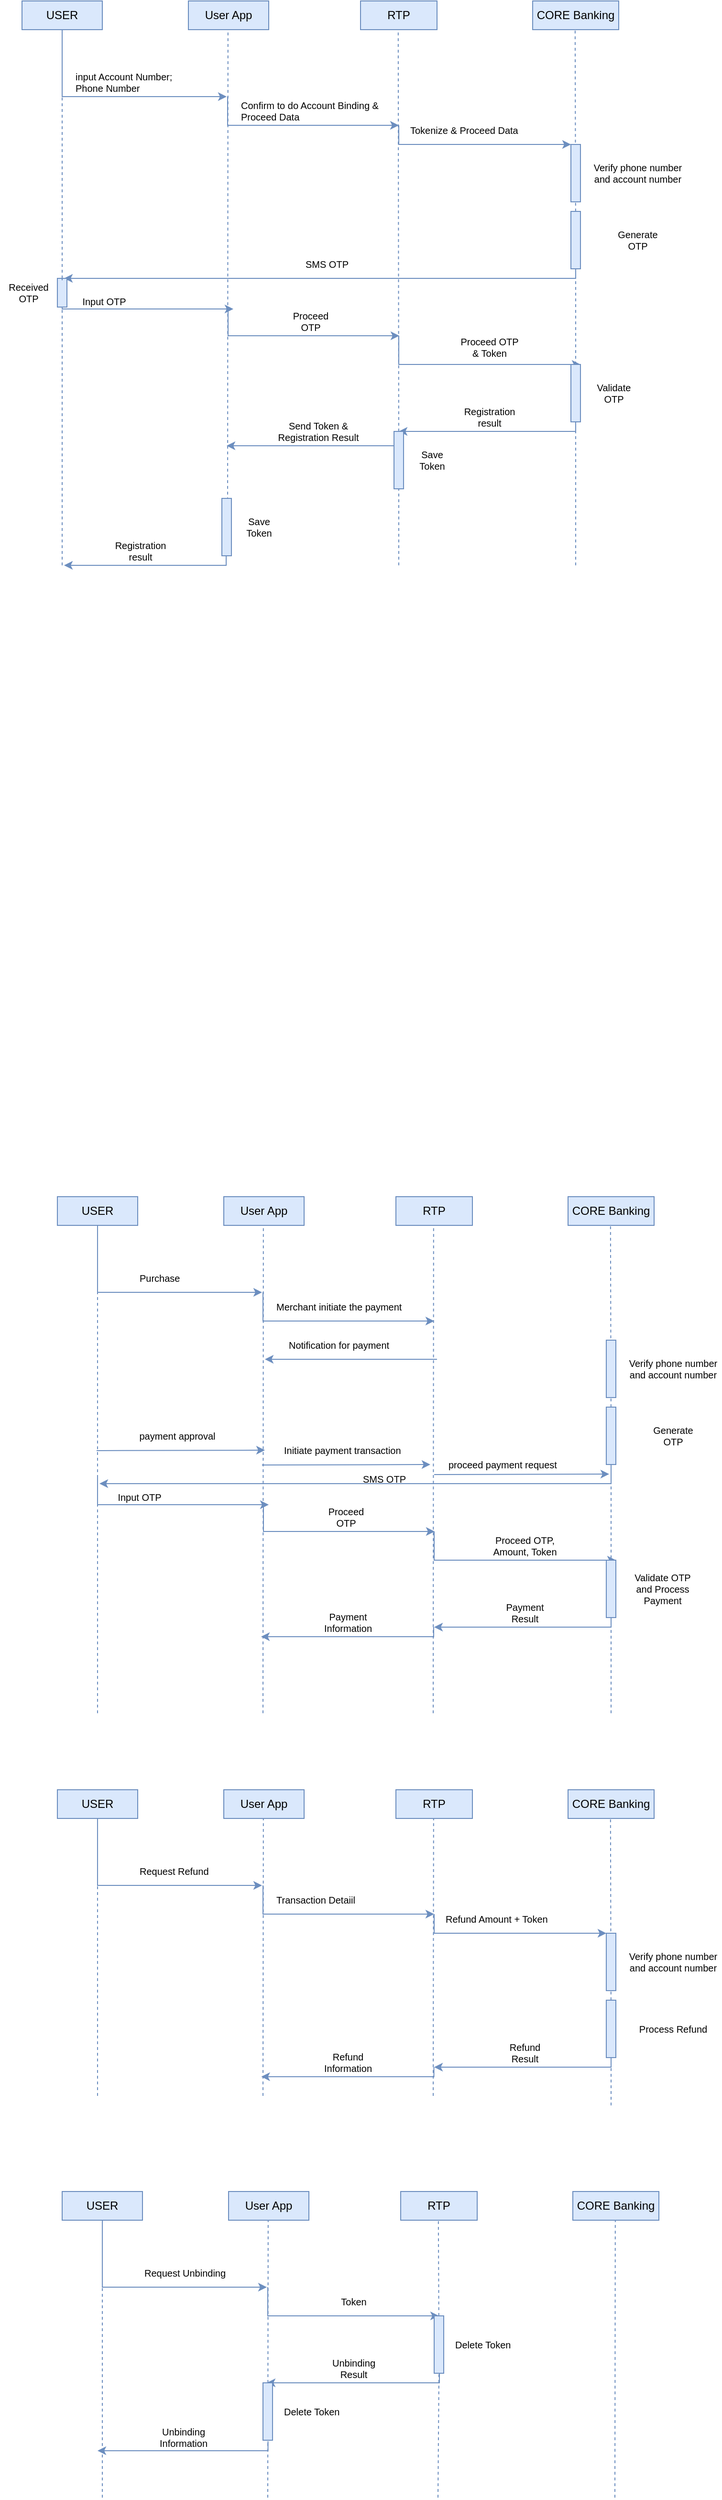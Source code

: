 <mxfile version="16.4.7" type="github">
  <diagram id="XkYiuZXgEPW-SBKgnunP" name="Page-1">
    <mxGraphModel dx="920" dy="541" grid="1" gridSize="10" guides="1" tooltips="1" connect="1" arrows="1" fold="1" page="1" pageScale="1" pageWidth="850" pageHeight="1100" math="0" shadow="0">
      <root>
        <mxCell id="0" />
        <mxCell id="1" parent="0" />
        <mxCell id="qWCOcMSdtdWqQn0RleB4-22" value="" style="endArrow=none;dashed=1;html=1;rounded=0;entryX=0.5;entryY=1;entryDx=0;entryDy=0;startArrow=none;fillColor=#dae8fc;strokeColor=#6c8ebf;" parent="1" source="qWCOcMSdtdWqQn0RleB4-27" edge="1">
          <mxGeometry width="50" height="50" relative="1" as="geometry">
            <mxPoint x="614.41" y="756" as="sourcePoint" />
            <mxPoint x="614.41" y="100" as="targetPoint" />
          </mxGeometry>
        </mxCell>
        <mxCell id="qWCOcMSdtdWqQn0RleB4-1" value="USER" style="rounded=0;whiteSpace=wrap;html=1;fillColor=#dae8fc;strokeColor=#6c8ebf;" parent="1" vertex="1">
          <mxGeometry x="36" y="70" width="84" height="30" as="geometry" />
        </mxCell>
        <mxCell id="qWCOcMSdtdWqQn0RleB4-2" value="User App" style="rounded=0;whiteSpace=wrap;html=1;fillColor=#dae8fc;strokeColor=#6c8ebf;" parent="1" vertex="1">
          <mxGeometry x="210" y="70" width="84" height="30" as="geometry" />
        </mxCell>
        <mxCell id="qWCOcMSdtdWqQn0RleB4-3" value="RTP" style="rounded=0;whiteSpace=wrap;html=1;fillColor=#dae8fc;strokeColor=#6c8ebf;" parent="1" vertex="1">
          <mxGeometry x="390" y="70" width="80" height="30" as="geometry" />
        </mxCell>
        <mxCell id="qWCOcMSdtdWqQn0RleB4-4" value="" style="endArrow=none;dashed=1;html=1;rounded=0;entryX=0.5;entryY=1;entryDx=0;entryDy=0;fillColor=#dae8fc;strokeColor=#6c8ebf;" parent="1" target="qWCOcMSdtdWqQn0RleB4-1" edge="1">
          <mxGeometry width="50" height="50" relative="1" as="geometry">
            <mxPoint x="78" y="660" as="sourcePoint" />
            <mxPoint x="390" y="190" as="targetPoint" />
          </mxGeometry>
        </mxCell>
        <mxCell id="qWCOcMSdtdWqQn0RleB4-5" value="" style="endArrow=none;dashed=1;html=1;rounded=0;entryX=0.5;entryY=1;entryDx=0;entryDy=0;fillColor=#dae8fc;strokeColor=#6c8ebf;" parent="1" edge="1">
          <mxGeometry width="50" height="50" relative="1" as="geometry">
            <mxPoint x="251" y="610" as="sourcePoint" />
            <mxPoint x="251.41" y="100" as="targetPoint" />
          </mxGeometry>
        </mxCell>
        <mxCell id="qWCOcMSdtdWqQn0RleB4-6" value="" style="endArrow=none;dashed=1;html=1;rounded=0;entryX=0.5;entryY=1;entryDx=0;entryDy=0;startArrow=none;fillColor=#dae8fc;strokeColor=#6c8ebf;" parent="1" source="qWCOcMSdtdWqQn0RleB4-48" edge="1">
          <mxGeometry width="50" height="50" relative="1" as="geometry">
            <mxPoint x="429.41" y="756" as="sourcePoint" />
            <mxPoint x="429.41" y="100" as="targetPoint" />
          </mxGeometry>
        </mxCell>
        <mxCell id="qWCOcMSdtdWqQn0RleB4-8" value="" style="endArrow=classic;html=1;rounded=0;exitX=0.5;exitY=1;exitDx=0;exitDy=0;fillColor=#dae8fc;strokeColor=#6c8ebf;" parent="1" source="qWCOcMSdtdWqQn0RleB4-1" edge="1">
          <mxGeometry width="50" height="50" relative="1" as="geometry">
            <mxPoint x="350" y="170" as="sourcePoint" />
            <mxPoint x="250" y="170" as="targetPoint" />
            <Array as="points">
              <mxPoint x="78" y="170" />
            </Array>
          </mxGeometry>
        </mxCell>
        <mxCell id="qWCOcMSdtdWqQn0RleB4-9" value="&lt;font style=&quot;font-size: 10px;&quot;&gt;input Account Number;&lt;br style=&quot;font-size: 10px;&quot;&gt;Phone Number&lt;/font&gt;" style="text;html=1;fillColor=none;align=left;verticalAlign=middle;whiteSpace=wrap;rounded=0;fontSize=10;" parent="1" vertex="1">
          <mxGeometry x="90" y="140" width="130" height="30" as="geometry" />
        </mxCell>
        <mxCell id="qWCOcMSdtdWqQn0RleB4-10" value="" style="endArrow=classic;html=1;rounded=0;exitX=0.5;exitY=1;exitDx=0;exitDy=0;fillColor=#dae8fc;strokeColor=#6c8ebf;" parent="1" edge="1">
          <mxGeometry width="50" height="50" relative="1" as="geometry">
            <mxPoint x="251" y="170" as="sourcePoint" />
            <mxPoint x="430" y="200" as="targetPoint" />
            <Array as="points">
              <mxPoint x="251" y="200" />
            </Array>
          </mxGeometry>
        </mxCell>
        <mxCell id="qWCOcMSdtdWqQn0RleB4-11" value="CORE Banking" style="rounded=0;whiteSpace=wrap;html=1;fillColor=#dae8fc;strokeColor=#6c8ebf;" parent="1" vertex="1">
          <mxGeometry x="570" y="70" width="90" height="30" as="geometry" />
        </mxCell>
        <mxCell id="qWCOcMSdtdWqQn0RleB4-13" value="Confirm to do Account Binding &amp;amp; Proceed Data" style="text;html=1;fillColor=none;align=left;verticalAlign=middle;whiteSpace=wrap;rounded=0;fontSize=10;" parent="1" vertex="1">
          <mxGeometry x="263" y="170" width="150" height="30" as="geometry" />
        </mxCell>
        <mxCell id="qWCOcMSdtdWqQn0RleB4-14" value="" style="endArrow=classic;html=1;rounded=0;exitX=0.5;exitY=1;exitDx=0;exitDy=0;fillColor=#dae8fc;strokeColor=#6c8ebf;" parent="1" edge="1">
          <mxGeometry width="50" height="50" relative="1" as="geometry">
            <mxPoint x="430" y="200" as="sourcePoint" />
            <mxPoint x="610" y="220" as="targetPoint" />
            <Array as="points">
              <mxPoint x="430" y="220" />
            </Array>
          </mxGeometry>
        </mxCell>
        <mxCell id="qWCOcMSdtdWqQn0RleB4-15" value="Tokenize &amp;amp; Proceed Data" style="text;html=1;fillColor=none;align=left;verticalAlign=middle;whiteSpace=wrap;rounded=0;fontSize=10;" parent="1" vertex="1">
          <mxGeometry x="440" y="190" width="150" height="30" as="geometry" />
        </mxCell>
        <mxCell id="qWCOcMSdtdWqQn0RleB4-24" value="" style="rounded=0;whiteSpace=wrap;html=1;fontSize=8;fillColor=#dae8fc;strokeColor=#6c8ebf;" parent="1" vertex="1">
          <mxGeometry x="610" y="220" width="10" height="60" as="geometry" />
        </mxCell>
        <mxCell id="qWCOcMSdtdWqQn0RleB4-25" value="Verify phone number and account number" style="text;html=1;fillColor=none;align=center;verticalAlign=middle;whiteSpace=wrap;rounded=0;fontSize=10;" parent="1" vertex="1">
          <mxGeometry x="630" y="227.5" width="100" height="45" as="geometry" />
        </mxCell>
        <mxCell id="qWCOcMSdtdWqQn0RleB4-27" value="" style="rounded=0;whiteSpace=wrap;html=1;fontSize=8;fillColor=#dae8fc;strokeColor=#6c8ebf;" parent="1" vertex="1">
          <mxGeometry x="610" y="290" width="10" height="60" as="geometry" />
        </mxCell>
        <mxCell id="qWCOcMSdtdWqQn0RleB4-29" value="" style="endArrow=none;dashed=1;html=1;rounded=0;entryX=0.5;entryY=1;entryDx=0;entryDy=0;fillColor=#dae8fc;strokeColor=#6c8ebf;" parent="1" target="qWCOcMSdtdWqQn0RleB4-27" edge="1">
          <mxGeometry width="50" height="50" relative="1" as="geometry">
            <mxPoint x="615" y="660" as="sourcePoint" />
            <mxPoint x="614.41" y="100" as="targetPoint" />
          </mxGeometry>
        </mxCell>
        <mxCell id="qWCOcMSdtdWqQn0RleB4-30" value="Generate&lt;br&gt;OTP" style="text;html=1;fillColor=none;align=center;verticalAlign=middle;whiteSpace=wrap;rounded=0;fontSize=10;" parent="1" vertex="1">
          <mxGeometry x="630" y="305" width="100" height="30" as="geometry" />
        </mxCell>
        <mxCell id="qWCOcMSdtdWqQn0RleB4-33" value="" style="endArrow=classic;html=1;rounded=0;exitX=0.5;exitY=1;exitDx=0;exitDy=0;fillColor=#dae8fc;strokeColor=#6c8ebf;" parent="1" source="qWCOcMSdtdWqQn0RleB4-27" edge="1">
          <mxGeometry width="50" height="50" relative="1" as="geometry">
            <mxPoint x="620" y="350" as="sourcePoint" />
            <mxPoint x="80" y="360" as="targetPoint" />
            <Array as="points">
              <mxPoint x="615" y="360" />
            </Array>
          </mxGeometry>
        </mxCell>
        <mxCell id="qWCOcMSdtdWqQn0RleB4-34" value="SMS OTP" style="text;html=1;fillColor=none;align=center;verticalAlign=middle;whiteSpace=wrap;rounded=0;fontSize=10;" parent="1" vertex="1">
          <mxGeometry x="330" y="330" width="50" height="30" as="geometry" />
        </mxCell>
        <mxCell id="qWCOcMSdtdWqQn0RleB4-35" value="Input OTP" style="text;html=1;fillColor=none;align=center;verticalAlign=middle;whiteSpace=wrap;rounded=0;fontSize=10;" parent="1" vertex="1">
          <mxGeometry x="97" y="369" width="50" height="30" as="geometry" />
        </mxCell>
        <mxCell id="qWCOcMSdtdWqQn0RleB4-37" value="" style="endArrow=classic;html=1;rounded=0;exitX=0.5;exitY=1;exitDx=0;exitDy=0;fillColor=#dae8fc;strokeColor=#6c8ebf;startArrow=none;" parent="1" edge="1" source="wks798ta-KV8tXipqZFu-1">
          <mxGeometry width="50" height="50" relative="1" as="geometry">
            <mxPoint x="78" y="362" as="sourcePoint" />
            <mxPoint x="257" y="392" as="targetPoint" />
            <Array as="points">
              <mxPoint x="78" y="392" />
            </Array>
          </mxGeometry>
        </mxCell>
        <mxCell id="qWCOcMSdtdWqQn0RleB4-39" value="" style="endArrow=classic;html=1;rounded=0;exitX=0.5;exitY=1;exitDx=0;exitDy=0;fillColor=#dae8fc;strokeColor=#6c8ebf;" parent="1" edge="1">
          <mxGeometry width="50" height="50" relative="1" as="geometry">
            <mxPoint x="251.5" y="390" as="sourcePoint" />
            <mxPoint x="430.5" y="420" as="targetPoint" />
            <Array as="points">
              <mxPoint x="251.5" y="420" />
            </Array>
          </mxGeometry>
        </mxCell>
        <mxCell id="qWCOcMSdtdWqQn0RleB4-40" value="Proceed OTP" style="text;html=1;fillColor=none;align=center;verticalAlign=middle;whiteSpace=wrap;rounded=0;fontSize=10;" parent="1" vertex="1">
          <mxGeometry x="313" y="390" width="50" height="30" as="geometry" />
        </mxCell>
        <mxCell id="qWCOcMSdtdWqQn0RleB4-41" value="" style="endArrow=classic;html=1;rounded=0;exitX=0.5;exitY=1;exitDx=0;exitDy=0;fillColor=#dae8fc;strokeColor=#6c8ebf;" parent="1" edge="1">
          <mxGeometry width="50" height="50" relative="1" as="geometry">
            <mxPoint x="430" y="420" as="sourcePoint" />
            <mxPoint x="620" y="450" as="targetPoint" />
            <Array as="points">
              <mxPoint x="430" y="450" />
            </Array>
          </mxGeometry>
        </mxCell>
        <mxCell id="qWCOcMSdtdWqQn0RleB4-42" value="Proceed OTP &amp;amp; Token" style="text;html=1;fillColor=none;align=center;verticalAlign=middle;whiteSpace=wrap;rounded=0;fontSize=10;" parent="1" vertex="1">
          <mxGeometry x="490" y="417" width="70" height="30" as="geometry" />
        </mxCell>
        <mxCell id="qWCOcMSdtdWqQn0RleB4-44" value="" style="rounded=0;whiteSpace=wrap;html=1;fontSize=8;fillColor=#dae8fc;strokeColor=#6c8ebf;" parent="1" vertex="1">
          <mxGeometry x="610" y="450" width="10" height="60" as="geometry" />
        </mxCell>
        <mxCell id="qWCOcMSdtdWqQn0RleB4-45" value="Validate OTP" style="text;html=1;fillColor=none;align=center;verticalAlign=middle;whiteSpace=wrap;rounded=0;fontSize=10;" parent="1" vertex="1">
          <mxGeometry x="630" y="465" width="50" height="30" as="geometry" />
        </mxCell>
        <mxCell id="qWCOcMSdtdWqQn0RleB4-46" value="" style="endArrow=classic;html=1;rounded=0;exitX=0.5;exitY=1;exitDx=0;exitDy=0;fillColor=#dae8fc;strokeColor=#6c8ebf;" parent="1" edge="1">
          <mxGeometry width="50" height="50" relative="1" as="geometry">
            <mxPoint x="615" y="510" as="sourcePoint" />
            <mxPoint x="430" y="520" as="targetPoint" />
            <Array as="points">
              <mxPoint x="615" y="520" />
            </Array>
          </mxGeometry>
        </mxCell>
        <mxCell id="qWCOcMSdtdWqQn0RleB4-47" value="Registration result" style="text;html=1;fillColor=none;align=center;verticalAlign=middle;whiteSpace=wrap;rounded=0;fontSize=10;" parent="1" vertex="1">
          <mxGeometry x="500" y="490" width="50" height="30" as="geometry" />
        </mxCell>
        <mxCell id="qWCOcMSdtdWqQn0RleB4-48" value="" style="rounded=0;whiteSpace=wrap;html=1;fontSize=8;fillColor=#dae8fc;strokeColor=#6c8ebf;" parent="1" vertex="1">
          <mxGeometry x="425" y="520" width="10" height="60" as="geometry" />
        </mxCell>
        <mxCell id="qWCOcMSdtdWqQn0RleB4-49" value="" style="endArrow=none;dashed=1;html=1;rounded=0;entryX=0.5;entryY=1;entryDx=0;entryDy=0;fillColor=#dae8fc;strokeColor=#6c8ebf;" parent="1" target="qWCOcMSdtdWqQn0RleB4-48" edge="1">
          <mxGeometry width="50" height="50" relative="1" as="geometry">
            <mxPoint x="430" y="660" as="sourcePoint" />
            <mxPoint x="429.41" y="100" as="targetPoint" />
          </mxGeometry>
        </mxCell>
        <mxCell id="qWCOcMSdtdWqQn0RleB4-50" value="Save Token" style="text;html=1;fillColor=none;align=center;verticalAlign=middle;whiteSpace=wrap;rounded=0;fontSize=10;" parent="1" vertex="1">
          <mxGeometry x="440" y="535" width="50" height="30" as="geometry" />
        </mxCell>
        <mxCell id="qWCOcMSdtdWqQn0RleB4-51" value="" style="endArrow=classic;html=1;rounded=0;exitX=0.5;exitY=1;exitDx=0;exitDy=0;fillColor=#dae8fc;strokeColor=#6c8ebf;" parent="1" edge="1">
          <mxGeometry width="50" height="50" relative="1" as="geometry">
            <mxPoint x="425.5" y="535" as="sourcePoint" />
            <mxPoint x="250" y="535" as="targetPoint" />
          </mxGeometry>
        </mxCell>
        <mxCell id="qWCOcMSdtdWqQn0RleB4-52" value="Send Token &amp;amp; Registration Result" style="text;html=1;fillColor=none;align=center;verticalAlign=middle;whiteSpace=wrap;rounded=0;fontSize=10;" parent="1" vertex="1">
          <mxGeometry x="298" y="505" width="95.5" height="30" as="geometry" />
        </mxCell>
        <mxCell id="qWCOcMSdtdWqQn0RleB4-53" value="" style="endArrow=none;dashed=1;html=1;rounded=0;entryX=0.5;entryY=1;entryDx=0;entryDy=0;startArrow=none;fillColor=#dae8fc;strokeColor=#6c8ebf;" parent="1" source="qWCOcMSdtdWqQn0RleB4-69" edge="1">
          <mxGeometry width="50" height="50" relative="1" as="geometry">
            <mxPoint x="651.41" y="2006" as="sourcePoint" />
            <mxPoint x="651.41" y="1350" as="targetPoint" />
          </mxGeometry>
        </mxCell>
        <mxCell id="qWCOcMSdtdWqQn0RleB4-54" value="USER" style="rounded=0;whiteSpace=wrap;html=1;fillColor=#dae8fc;strokeColor=#6c8ebf;" parent="1" vertex="1">
          <mxGeometry x="73" y="1320" width="84" height="30" as="geometry" />
        </mxCell>
        <mxCell id="qWCOcMSdtdWqQn0RleB4-55" value="User App" style="rounded=0;whiteSpace=wrap;html=1;fillColor=#dae8fc;strokeColor=#6c8ebf;" parent="1" vertex="1">
          <mxGeometry x="247" y="1320" width="84" height="30" as="geometry" />
        </mxCell>
        <mxCell id="qWCOcMSdtdWqQn0RleB4-56" value="RTP" style="rounded=0;whiteSpace=wrap;html=1;fillColor=#dae8fc;strokeColor=#6c8ebf;" parent="1" vertex="1">
          <mxGeometry x="427" y="1320" width="80" height="30" as="geometry" />
        </mxCell>
        <mxCell id="qWCOcMSdtdWqQn0RleB4-57" value="" style="endArrow=none;dashed=1;html=1;rounded=0;entryX=0.5;entryY=1;entryDx=0;entryDy=0;fillColor=#dae8fc;strokeColor=#6c8ebf;" parent="1" target="qWCOcMSdtdWqQn0RleB4-54" edge="1">
          <mxGeometry width="50" height="50" relative="1" as="geometry">
            <mxPoint x="115" y="1860" as="sourcePoint" />
            <mxPoint x="427" y="1440" as="targetPoint" />
          </mxGeometry>
        </mxCell>
        <mxCell id="qWCOcMSdtdWqQn0RleB4-58" value="" style="endArrow=none;dashed=1;html=1;rounded=0;entryX=0.5;entryY=1;entryDx=0;entryDy=0;fillColor=#dae8fc;strokeColor=#6c8ebf;" parent="1" edge="1">
          <mxGeometry width="50" height="50" relative="1" as="geometry">
            <mxPoint x="288" y="1860" as="sourcePoint" />
            <mxPoint x="288.41" y="1350" as="targetPoint" />
          </mxGeometry>
        </mxCell>
        <mxCell id="qWCOcMSdtdWqQn0RleB4-59" value="" style="endArrow=none;dashed=1;html=1;rounded=0;entryX=0.5;entryY=1;entryDx=0;entryDy=0;startArrow=none;fillColor=#dae8fc;strokeColor=#6c8ebf;" parent="1" edge="1">
          <mxGeometry width="50" height="50" relative="1" as="geometry">
            <mxPoint x="466" y="1860" as="sourcePoint" />
            <mxPoint x="466.41" y="1350" as="targetPoint" />
          </mxGeometry>
        </mxCell>
        <mxCell id="qWCOcMSdtdWqQn0RleB4-60" value="" style="endArrow=classic;html=1;rounded=0;exitX=0.5;exitY=1;exitDx=0;exitDy=0;fillColor=#dae8fc;strokeColor=#6c8ebf;" parent="1" source="qWCOcMSdtdWqQn0RleB4-54" edge="1">
          <mxGeometry width="50" height="50" relative="1" as="geometry">
            <mxPoint x="387" y="1420" as="sourcePoint" />
            <mxPoint x="287" y="1420" as="targetPoint" />
            <Array as="points">
              <mxPoint x="115" y="1420" />
            </Array>
          </mxGeometry>
        </mxCell>
        <mxCell id="qWCOcMSdtdWqQn0RleB4-61" value="Purchase" style="text;html=1;fillColor=none;align=left;verticalAlign=middle;whiteSpace=wrap;rounded=0;fontSize=10;" parent="1" vertex="1">
          <mxGeometry x="157" y="1390" width="130" height="30" as="geometry" />
        </mxCell>
        <mxCell id="qWCOcMSdtdWqQn0RleB4-62" value="" style="endArrow=classic;html=1;rounded=0;exitX=0.5;exitY=1;exitDx=0;exitDy=0;fillColor=#dae8fc;strokeColor=#6c8ebf;" parent="1" edge="1">
          <mxGeometry width="50" height="50" relative="1" as="geometry">
            <mxPoint x="288" y="1420" as="sourcePoint" />
            <mxPoint x="467" y="1450" as="targetPoint" />
            <Array as="points">
              <mxPoint x="288" y="1450" />
            </Array>
          </mxGeometry>
        </mxCell>
        <mxCell id="qWCOcMSdtdWqQn0RleB4-63" value="CORE Banking" style="rounded=0;whiteSpace=wrap;html=1;fillColor=#dae8fc;strokeColor=#6c8ebf;" parent="1" vertex="1">
          <mxGeometry x="607" y="1320" width="90" height="30" as="geometry" />
        </mxCell>
        <mxCell id="qWCOcMSdtdWqQn0RleB4-64" value="Merchant initiate the payment" style="text;html=1;fillColor=none;align=left;verticalAlign=middle;whiteSpace=wrap;rounded=0;fontSize=10;" parent="1" vertex="1">
          <mxGeometry x="300" y="1420" width="150" height="30" as="geometry" />
        </mxCell>
        <mxCell id="qWCOcMSdtdWqQn0RleB4-67" value="" style="rounded=0;whiteSpace=wrap;html=1;fontSize=8;fillColor=#dae8fc;strokeColor=#6c8ebf;" parent="1" vertex="1">
          <mxGeometry x="647" y="1470" width="10" height="60" as="geometry" />
        </mxCell>
        <mxCell id="qWCOcMSdtdWqQn0RleB4-68" value="Verify phone number and account number" style="text;html=1;fillColor=none;align=center;verticalAlign=middle;whiteSpace=wrap;rounded=0;fontSize=10;" parent="1" vertex="1">
          <mxGeometry x="667" y="1477.5" width="100" height="45" as="geometry" />
        </mxCell>
        <mxCell id="qWCOcMSdtdWqQn0RleB4-69" value="" style="rounded=0;whiteSpace=wrap;html=1;fontSize=8;fillColor=#dae8fc;strokeColor=#6c8ebf;" parent="1" vertex="1">
          <mxGeometry x="647" y="1540" width="10" height="60" as="geometry" />
        </mxCell>
        <mxCell id="qWCOcMSdtdWqQn0RleB4-70" value="" style="endArrow=none;dashed=1;html=1;rounded=0;entryX=0.5;entryY=1;entryDx=0;entryDy=0;fillColor=#dae8fc;strokeColor=#6c8ebf;" parent="1" target="qWCOcMSdtdWqQn0RleB4-69" edge="1">
          <mxGeometry width="50" height="50" relative="1" as="geometry">
            <mxPoint x="652" y="1860" as="sourcePoint" />
            <mxPoint x="651.41" y="1350" as="targetPoint" />
          </mxGeometry>
        </mxCell>
        <mxCell id="qWCOcMSdtdWqQn0RleB4-71" value="Generate&lt;br&gt;OTP" style="text;html=1;fillColor=none;align=center;verticalAlign=middle;whiteSpace=wrap;rounded=0;fontSize=10;" parent="1" vertex="1">
          <mxGeometry x="678" y="1555" width="78" height="30" as="geometry" />
        </mxCell>
        <mxCell id="qWCOcMSdtdWqQn0RleB4-72" value="" style="endArrow=classic;html=1;rounded=0;exitX=0.5;exitY=1;exitDx=0;exitDy=0;fillColor=#dae8fc;strokeColor=#6c8ebf;" parent="1" source="qWCOcMSdtdWqQn0RleB4-69" edge="1">
          <mxGeometry width="50" height="50" relative="1" as="geometry">
            <mxPoint x="657" y="1600" as="sourcePoint" />
            <mxPoint x="117" y="1620" as="targetPoint" />
            <Array as="points">
              <mxPoint x="652" y="1620" />
            </Array>
          </mxGeometry>
        </mxCell>
        <mxCell id="qWCOcMSdtdWqQn0RleB4-73" value="SMS OTP" style="text;html=1;fillColor=none;align=center;verticalAlign=middle;whiteSpace=wrap;rounded=0;fontSize=10;" parent="1" vertex="1">
          <mxGeometry x="390" y="1600" width="50" height="30" as="geometry" />
        </mxCell>
        <mxCell id="qWCOcMSdtdWqQn0RleB4-74" value="Input OTP" style="text;html=1;fillColor=none;align=center;verticalAlign=middle;whiteSpace=wrap;rounded=0;fontSize=10;" parent="1" vertex="1">
          <mxGeometry x="134" y="1619" width="50" height="30" as="geometry" />
        </mxCell>
        <mxCell id="qWCOcMSdtdWqQn0RleB4-75" value="" style="endArrow=classic;html=1;rounded=0;exitX=0.5;exitY=1;exitDx=0;exitDy=0;fillColor=#dae8fc;strokeColor=#6c8ebf;" parent="1" edge="1">
          <mxGeometry width="50" height="50" relative="1" as="geometry">
            <mxPoint x="115" y="1612" as="sourcePoint" />
            <mxPoint x="294" y="1642" as="targetPoint" />
            <Array as="points">
              <mxPoint x="115" y="1642" />
            </Array>
          </mxGeometry>
        </mxCell>
        <mxCell id="qWCOcMSdtdWqQn0RleB4-76" value="" style="endArrow=classic;html=1;rounded=0;exitX=0.5;exitY=1;exitDx=0;exitDy=0;fillColor=#dae8fc;strokeColor=#6c8ebf;" parent="1" edge="1">
          <mxGeometry width="50" height="50" relative="1" as="geometry">
            <mxPoint x="288.5" y="1640" as="sourcePoint" />
            <mxPoint x="467.5" y="1670" as="targetPoint" />
            <Array as="points">
              <mxPoint x="288.5" y="1670" />
            </Array>
          </mxGeometry>
        </mxCell>
        <mxCell id="qWCOcMSdtdWqQn0RleB4-77" value="Proceed OTP" style="text;html=1;fillColor=none;align=center;verticalAlign=middle;whiteSpace=wrap;rounded=0;fontSize=10;" parent="1" vertex="1">
          <mxGeometry x="350" y="1640" width="50" height="30" as="geometry" />
        </mxCell>
        <mxCell id="qWCOcMSdtdWqQn0RleB4-78" value="" style="endArrow=classic;html=1;rounded=0;exitX=0.5;exitY=1;exitDx=0;exitDy=0;fillColor=#dae8fc;strokeColor=#6c8ebf;" parent="1" edge="1">
          <mxGeometry width="50" height="50" relative="1" as="geometry">
            <mxPoint x="467" y="1670" as="sourcePoint" />
            <mxPoint x="657" y="1700" as="targetPoint" />
            <Array as="points">
              <mxPoint x="467" y="1700" />
            </Array>
          </mxGeometry>
        </mxCell>
        <mxCell id="qWCOcMSdtdWqQn0RleB4-79" value="Proceed OTP, Amount, Token" style="text;html=1;fillColor=none;align=center;verticalAlign=middle;whiteSpace=wrap;rounded=0;fontSize=10;" parent="1" vertex="1">
          <mxGeometry x="513" y="1670" width="98" height="30" as="geometry" />
        </mxCell>
        <mxCell id="qWCOcMSdtdWqQn0RleB4-80" value="" style="rounded=0;whiteSpace=wrap;html=1;fontSize=8;fillColor=#dae8fc;strokeColor=#6c8ebf;" parent="1" vertex="1">
          <mxGeometry x="647" y="1700" width="10" height="60" as="geometry" />
        </mxCell>
        <mxCell id="qWCOcMSdtdWqQn0RleB4-81" value="Validate OTP and Process Payment" style="text;html=1;fillColor=none;align=center;verticalAlign=middle;whiteSpace=wrap;rounded=0;fontSize=10;" parent="1" vertex="1">
          <mxGeometry x="667" y="1715" width="78" height="30" as="geometry" />
        </mxCell>
        <mxCell id="qWCOcMSdtdWqQn0RleB4-82" value="" style="endArrow=classic;html=1;rounded=0;exitX=0.5;exitY=1;exitDx=0;exitDy=0;fillColor=#dae8fc;strokeColor=#6c8ebf;" parent="1" edge="1">
          <mxGeometry width="50" height="50" relative="1" as="geometry">
            <mxPoint x="652" y="1760" as="sourcePoint" />
            <mxPoint x="467" y="1770" as="targetPoint" />
            <Array as="points">
              <mxPoint x="652" y="1770" />
            </Array>
          </mxGeometry>
        </mxCell>
        <mxCell id="qWCOcMSdtdWqQn0RleB4-83" value="Payment Result" style="text;html=1;fillColor=none;align=center;verticalAlign=middle;whiteSpace=wrap;rounded=0;fontSize=10;" parent="1" vertex="1">
          <mxGeometry x="537" y="1740" width="50" height="30" as="geometry" />
        </mxCell>
        <mxCell id="qWCOcMSdtdWqQn0RleB4-87" value="" style="endArrow=classic;html=1;rounded=0;exitX=0.5;exitY=1;exitDx=0;exitDy=0;fillColor=#dae8fc;strokeColor=#6c8ebf;" parent="1" edge="1">
          <mxGeometry width="50" height="50" relative="1" as="geometry">
            <mxPoint x="466.5" y="1770" as="sourcePoint" />
            <mxPoint x="286" y="1780" as="targetPoint" />
            <Array as="points">
              <mxPoint x="466.5" y="1780" />
            </Array>
          </mxGeometry>
        </mxCell>
        <mxCell id="qWCOcMSdtdWqQn0RleB4-88" value="Payment Information" style="text;html=1;fillColor=none;align=center;verticalAlign=middle;whiteSpace=wrap;rounded=0;fontSize=10;" parent="1" vertex="1">
          <mxGeometry x="351.5" y="1750" width="50" height="30" as="geometry" />
        </mxCell>
        <mxCell id="qWCOcMSdtdWqQn0RleB4-91" value="" style="endArrow=none;dashed=1;html=1;rounded=0;entryX=0.5;entryY=1;entryDx=0;entryDy=0;startArrow=none;fillColor=#dae8fc;strokeColor=#6c8ebf;" parent="1" source="qWCOcMSdtdWqQn0RleB4-107" edge="1">
          <mxGeometry width="50" height="50" relative="1" as="geometry">
            <mxPoint x="651.41" y="2626" as="sourcePoint" />
            <mxPoint x="651.41" y="1970" as="targetPoint" />
          </mxGeometry>
        </mxCell>
        <mxCell id="qWCOcMSdtdWqQn0RleB4-92" value="USER" style="rounded=0;whiteSpace=wrap;html=1;fillColor=#dae8fc;strokeColor=#6c8ebf;" parent="1" vertex="1">
          <mxGeometry x="73" y="1940" width="84" height="30" as="geometry" />
        </mxCell>
        <mxCell id="qWCOcMSdtdWqQn0RleB4-93" value="User App" style="rounded=0;whiteSpace=wrap;html=1;fillColor=#dae8fc;strokeColor=#6c8ebf;" parent="1" vertex="1">
          <mxGeometry x="247" y="1940" width="84" height="30" as="geometry" />
        </mxCell>
        <mxCell id="qWCOcMSdtdWqQn0RleB4-94" value="RTP" style="rounded=0;whiteSpace=wrap;html=1;fillColor=#dae8fc;strokeColor=#6c8ebf;" parent="1" vertex="1">
          <mxGeometry x="427" y="1940" width="80" height="30" as="geometry" />
        </mxCell>
        <mxCell id="qWCOcMSdtdWqQn0RleB4-95" value="" style="endArrow=none;dashed=1;html=1;rounded=0;entryX=0.5;entryY=1;entryDx=0;entryDy=0;fillColor=#dae8fc;strokeColor=#6c8ebf;" parent="1" target="qWCOcMSdtdWqQn0RleB4-92" edge="1">
          <mxGeometry width="50" height="50" relative="1" as="geometry">
            <mxPoint x="115" y="2260" as="sourcePoint" />
            <mxPoint x="427" y="2060" as="targetPoint" />
          </mxGeometry>
        </mxCell>
        <mxCell id="qWCOcMSdtdWqQn0RleB4-96" value="" style="endArrow=none;dashed=1;html=1;rounded=0;entryX=0.5;entryY=1;entryDx=0;entryDy=0;fillColor=#dae8fc;strokeColor=#6c8ebf;" parent="1" edge="1">
          <mxGeometry width="50" height="50" relative="1" as="geometry">
            <mxPoint x="288" y="2260" as="sourcePoint" />
            <mxPoint x="288.41" y="1970" as="targetPoint" />
          </mxGeometry>
        </mxCell>
        <mxCell id="qWCOcMSdtdWqQn0RleB4-97" value="" style="endArrow=none;dashed=1;html=1;rounded=0;entryX=0.5;entryY=1;entryDx=0;entryDy=0;startArrow=none;fillColor=#dae8fc;strokeColor=#6c8ebf;" parent="1" edge="1">
          <mxGeometry width="50" height="50" relative="1" as="geometry">
            <mxPoint x="466" y="2260" as="sourcePoint" />
            <mxPoint x="466.41" y="1970" as="targetPoint" />
          </mxGeometry>
        </mxCell>
        <mxCell id="qWCOcMSdtdWqQn0RleB4-98" value="" style="endArrow=classic;html=1;rounded=0;exitX=0.5;exitY=1;exitDx=0;exitDy=0;fillColor=#dae8fc;strokeColor=#6c8ebf;" parent="1" source="qWCOcMSdtdWqQn0RleB4-92" edge="1">
          <mxGeometry width="50" height="50" relative="1" as="geometry">
            <mxPoint x="387" y="2040" as="sourcePoint" />
            <mxPoint x="287" y="2040" as="targetPoint" />
            <Array as="points">
              <mxPoint x="115" y="2040" />
            </Array>
          </mxGeometry>
        </mxCell>
        <mxCell id="qWCOcMSdtdWqQn0RleB4-99" value="Request Refund" style="text;html=1;fillColor=none;align=left;verticalAlign=middle;whiteSpace=wrap;rounded=0;fontSize=10;" parent="1" vertex="1">
          <mxGeometry x="157" y="2010" width="130" height="30" as="geometry" />
        </mxCell>
        <mxCell id="qWCOcMSdtdWqQn0RleB4-100" value="" style="endArrow=classic;html=1;rounded=0;exitX=0.5;exitY=1;exitDx=0;exitDy=0;fillColor=#dae8fc;strokeColor=#6c8ebf;" parent="1" edge="1">
          <mxGeometry width="50" height="50" relative="1" as="geometry">
            <mxPoint x="288" y="2040" as="sourcePoint" />
            <mxPoint x="467" y="2070" as="targetPoint" />
            <Array as="points">
              <mxPoint x="288" y="2070" />
            </Array>
          </mxGeometry>
        </mxCell>
        <mxCell id="qWCOcMSdtdWqQn0RleB4-101" value="CORE Banking" style="rounded=0;whiteSpace=wrap;html=1;fillColor=#dae8fc;strokeColor=#6c8ebf;" parent="1" vertex="1">
          <mxGeometry x="607" y="1940" width="90" height="30" as="geometry" />
        </mxCell>
        <mxCell id="qWCOcMSdtdWqQn0RleB4-102" value="Transaction Detaiil" style="text;html=1;fillColor=none;align=left;verticalAlign=middle;whiteSpace=wrap;rounded=0;fontSize=10;" parent="1" vertex="1">
          <mxGeometry x="300" y="2040" width="150" height="30" as="geometry" />
        </mxCell>
        <mxCell id="qWCOcMSdtdWqQn0RleB4-103" value="" style="endArrow=classic;html=1;rounded=0;exitX=0.5;exitY=1;exitDx=0;exitDy=0;fillColor=#dae8fc;strokeColor=#6c8ebf;" parent="1" edge="1">
          <mxGeometry width="50" height="50" relative="1" as="geometry">
            <mxPoint x="467" y="2070" as="sourcePoint" />
            <mxPoint x="647" y="2090" as="targetPoint" />
            <Array as="points">
              <mxPoint x="467" y="2090" />
            </Array>
          </mxGeometry>
        </mxCell>
        <mxCell id="qWCOcMSdtdWqQn0RleB4-104" value="Refund Amount + Token" style="text;html=1;fillColor=none;align=left;verticalAlign=middle;whiteSpace=wrap;rounded=0;fontSize=10;" parent="1" vertex="1">
          <mxGeometry x="477" y="2060" width="150" height="30" as="geometry" />
        </mxCell>
        <mxCell id="qWCOcMSdtdWqQn0RleB4-105" value="" style="rounded=0;whiteSpace=wrap;html=1;fontSize=8;fillColor=#dae8fc;strokeColor=#6c8ebf;" parent="1" vertex="1">
          <mxGeometry x="647" y="2090" width="10" height="60" as="geometry" />
        </mxCell>
        <mxCell id="qWCOcMSdtdWqQn0RleB4-106" value="Verify phone number and account number" style="text;html=1;fillColor=none;align=center;verticalAlign=middle;whiteSpace=wrap;rounded=0;fontSize=10;" parent="1" vertex="1">
          <mxGeometry x="667" y="2097.5" width="100" height="45" as="geometry" />
        </mxCell>
        <mxCell id="qWCOcMSdtdWqQn0RleB4-107" value="" style="rounded=0;whiteSpace=wrap;html=1;fontSize=8;fillColor=#dae8fc;strokeColor=#6c8ebf;" parent="1" vertex="1">
          <mxGeometry x="647" y="2160" width="10" height="60" as="geometry" />
        </mxCell>
        <mxCell id="qWCOcMSdtdWqQn0RleB4-108" value="" style="endArrow=none;dashed=1;html=1;rounded=0;entryX=0.5;entryY=1;entryDx=0;entryDy=0;fillColor=#dae8fc;strokeColor=#6c8ebf;" parent="1" target="qWCOcMSdtdWqQn0RleB4-107" edge="1">
          <mxGeometry width="50" height="50" relative="1" as="geometry">
            <mxPoint x="652" y="2270" as="sourcePoint" />
            <mxPoint x="651.41" y="1970" as="targetPoint" />
          </mxGeometry>
        </mxCell>
        <mxCell id="qWCOcMSdtdWqQn0RleB4-109" value="Process Refund" style="text;html=1;fillColor=none;align=center;verticalAlign=middle;whiteSpace=wrap;rounded=0;fontSize=10;" parent="1" vertex="1">
          <mxGeometry x="667" y="2175" width="100" height="30" as="geometry" />
        </mxCell>
        <mxCell id="qWCOcMSdtdWqQn0RleB4-120" value="" style="endArrow=classic;html=1;rounded=0;exitX=0.5;exitY=1;exitDx=0;exitDy=0;fillColor=#dae8fc;strokeColor=#6c8ebf;" parent="1" edge="1">
          <mxGeometry width="50" height="50" relative="1" as="geometry">
            <mxPoint x="652" y="2220" as="sourcePoint" />
            <mxPoint x="467" y="2230" as="targetPoint" />
            <Array as="points">
              <mxPoint x="652" y="2230" />
            </Array>
          </mxGeometry>
        </mxCell>
        <mxCell id="qWCOcMSdtdWqQn0RleB4-121" value="Refund Result" style="text;html=1;fillColor=none;align=center;verticalAlign=middle;whiteSpace=wrap;rounded=0;fontSize=10;" parent="1" vertex="1">
          <mxGeometry x="537" y="2200" width="50" height="30" as="geometry" />
        </mxCell>
        <mxCell id="qWCOcMSdtdWqQn0RleB4-122" value="" style="endArrow=classic;html=1;rounded=0;exitX=0.5;exitY=1;exitDx=0;exitDy=0;fillColor=#dae8fc;strokeColor=#6c8ebf;" parent="1" edge="1">
          <mxGeometry width="50" height="50" relative="1" as="geometry">
            <mxPoint x="466.75" y="2230" as="sourcePoint" />
            <mxPoint x="286.25" y="2240" as="targetPoint" />
            <Array as="points">
              <mxPoint x="466.75" y="2240" />
            </Array>
          </mxGeometry>
        </mxCell>
        <mxCell id="qWCOcMSdtdWqQn0RleB4-123" value="Refund&lt;br&gt;Information" style="text;html=1;fillColor=none;align=center;verticalAlign=middle;whiteSpace=wrap;rounded=0;fontSize=10;" parent="1" vertex="1">
          <mxGeometry x="351.75" y="2210" width="50" height="30" as="geometry" />
        </mxCell>
        <mxCell id="qWCOcMSdtdWqQn0RleB4-127" value="" style="rounded=0;whiteSpace=wrap;html=1;fontSize=8;fillColor=#dae8fc;strokeColor=#6c8ebf;" parent="1" vertex="1">
          <mxGeometry x="245" y="590" width="10" height="60" as="geometry" />
        </mxCell>
        <mxCell id="qWCOcMSdtdWqQn0RleB4-128" value="Save Token" style="text;html=1;fillColor=none;align=center;verticalAlign=middle;whiteSpace=wrap;rounded=0;fontSize=10;" parent="1" vertex="1">
          <mxGeometry x="259" y="605" width="50" height="30" as="geometry" />
        </mxCell>
        <mxCell id="qWCOcMSdtdWqQn0RleB4-134" value="" style="endArrow=classic;html=1;rounded=0;exitX=0.5;exitY=1;exitDx=0;exitDy=0;fillColor=#dae8fc;strokeColor=#6c8ebf;" parent="1" edge="1">
          <mxGeometry width="50" height="50" relative="1" as="geometry">
            <mxPoint x="249.5" y="650" as="sourcePoint" />
            <mxPoint x="80" y="660" as="targetPoint" />
            <Array as="points">
              <mxPoint x="249.5" y="660" />
            </Array>
          </mxGeometry>
        </mxCell>
        <mxCell id="qWCOcMSdtdWqQn0RleB4-135" value="Registration result" style="text;html=1;fillColor=none;align=center;verticalAlign=middle;whiteSpace=wrap;rounded=0;fontSize=10;" parent="1" vertex="1">
          <mxGeometry x="134.5" y="630" width="50" height="30" as="geometry" />
        </mxCell>
        <mxCell id="qWCOcMSdtdWqQn0RleB4-136" value="" style="endArrow=none;dashed=1;html=1;rounded=0;entryX=0.5;entryY=1;entryDx=0;entryDy=0;startArrow=none;fillColor=#dae8fc;strokeColor=#6c8ebf;" parent="1" edge="1">
          <mxGeometry width="50" height="50" relative="1" as="geometry">
            <mxPoint x="656" y="2680" as="sourcePoint" />
            <mxPoint x="656.41" y="2390" as="targetPoint" />
          </mxGeometry>
        </mxCell>
        <mxCell id="qWCOcMSdtdWqQn0RleB4-137" value="USER" style="rounded=0;whiteSpace=wrap;html=1;fillColor=#dae8fc;strokeColor=#6c8ebf;" parent="1" vertex="1">
          <mxGeometry x="78" y="2360" width="84" height="30" as="geometry" />
        </mxCell>
        <mxCell id="qWCOcMSdtdWqQn0RleB4-138" value="User App" style="rounded=0;whiteSpace=wrap;html=1;fillColor=#dae8fc;strokeColor=#6c8ebf;" parent="1" vertex="1">
          <mxGeometry x="252" y="2360" width="84" height="30" as="geometry" />
        </mxCell>
        <mxCell id="qWCOcMSdtdWqQn0RleB4-139" value="RTP" style="rounded=0;whiteSpace=wrap;html=1;fillColor=#dae8fc;strokeColor=#6c8ebf;" parent="1" vertex="1">
          <mxGeometry x="432" y="2360" width="80" height="30" as="geometry" />
        </mxCell>
        <mxCell id="qWCOcMSdtdWqQn0RleB4-140" value="" style="endArrow=none;dashed=1;html=1;rounded=0;entryX=0.5;entryY=1;entryDx=0;entryDy=0;fillColor=#dae8fc;strokeColor=#6c8ebf;" parent="1" target="qWCOcMSdtdWqQn0RleB4-137" edge="1">
          <mxGeometry width="50" height="50" relative="1" as="geometry">
            <mxPoint x="120" y="2680" as="sourcePoint" />
            <mxPoint x="432" y="2480" as="targetPoint" />
          </mxGeometry>
        </mxCell>
        <mxCell id="qWCOcMSdtdWqQn0RleB4-141" value="" style="endArrow=none;dashed=1;html=1;rounded=0;entryX=0.5;entryY=1;entryDx=0;entryDy=0;fillColor=#dae8fc;strokeColor=#6c8ebf;" parent="1" edge="1">
          <mxGeometry width="50" height="50" relative="1" as="geometry">
            <mxPoint x="293" y="2680" as="sourcePoint" />
            <mxPoint x="293.41" y="2390" as="targetPoint" />
          </mxGeometry>
        </mxCell>
        <mxCell id="qWCOcMSdtdWqQn0RleB4-142" value="" style="endArrow=none;dashed=1;html=1;rounded=0;entryX=0.5;entryY=1;entryDx=0;entryDy=0;startArrow=none;fillColor=#dae8fc;strokeColor=#6c8ebf;" parent="1" source="qWCOcMSdtdWqQn0RleB4-150" edge="1">
          <mxGeometry width="50" height="50" relative="1" as="geometry">
            <mxPoint x="471" y="2680" as="sourcePoint" />
            <mxPoint x="471.41" y="2390" as="targetPoint" />
          </mxGeometry>
        </mxCell>
        <mxCell id="qWCOcMSdtdWqQn0RleB4-143" value="" style="endArrow=classic;html=1;rounded=0;exitX=0.5;exitY=1;exitDx=0;exitDy=0;fillColor=#dae8fc;strokeColor=#6c8ebf;" parent="1" source="qWCOcMSdtdWqQn0RleB4-137" edge="1">
          <mxGeometry width="50" height="50" relative="1" as="geometry">
            <mxPoint x="392" y="2460" as="sourcePoint" />
            <mxPoint x="292" y="2460" as="targetPoint" />
            <Array as="points">
              <mxPoint x="120" y="2460" />
            </Array>
          </mxGeometry>
        </mxCell>
        <mxCell id="qWCOcMSdtdWqQn0RleB4-144" value="Request Unbinding" style="text;html=1;fillColor=none;align=left;verticalAlign=middle;whiteSpace=wrap;rounded=0;fontSize=10;" parent="1" vertex="1">
          <mxGeometry x="162" y="2430" width="130" height="30" as="geometry" />
        </mxCell>
        <mxCell id="qWCOcMSdtdWqQn0RleB4-145" value="" style="endArrow=classic;html=1;rounded=0;exitX=0.5;exitY=1;exitDx=0;exitDy=0;fillColor=#dae8fc;strokeColor=#6c8ebf;" parent="1" edge="1">
          <mxGeometry width="50" height="50" relative="1" as="geometry">
            <mxPoint x="293" y="2460" as="sourcePoint" />
            <mxPoint x="472" y="2490" as="targetPoint" />
            <Array as="points">
              <mxPoint x="293" y="2490" />
            </Array>
          </mxGeometry>
        </mxCell>
        <mxCell id="qWCOcMSdtdWqQn0RleB4-146" value="CORE Banking" style="rounded=0;whiteSpace=wrap;html=1;fillColor=#dae8fc;strokeColor=#6c8ebf;" parent="1" vertex="1">
          <mxGeometry x="612" y="2360" width="90" height="30" as="geometry" />
        </mxCell>
        <mxCell id="qWCOcMSdtdWqQn0RleB4-147" value="Token" style="text;html=1;fillColor=none;align=center;verticalAlign=middle;whiteSpace=wrap;rounded=0;fontSize=10;" parent="1" vertex="1">
          <mxGeometry x="308" y="2460" width="150" height="30" as="geometry" />
        </mxCell>
        <mxCell id="qWCOcMSdtdWqQn0RleB4-149" value="Delete Token" style="text;html=1;fillColor=none;align=left;verticalAlign=middle;whiteSpace=wrap;rounded=0;fontSize=10;" parent="1" vertex="1">
          <mxGeometry x="487" y="2505" width="150" height="30" as="geometry" />
        </mxCell>
        <mxCell id="qWCOcMSdtdWqQn0RleB4-157" value="" style="endArrow=classic;html=1;rounded=0;exitX=0.5;exitY=1;exitDx=0;exitDy=0;fillColor=#dae8fc;strokeColor=#6c8ebf;" parent="1" edge="1">
          <mxGeometry width="50" height="50" relative="1" as="geometry">
            <mxPoint x="472.5" y="2550" as="sourcePoint" />
            <mxPoint x="292" y="2560" as="targetPoint" />
            <Array as="points">
              <mxPoint x="472.5" y="2560" />
            </Array>
          </mxGeometry>
        </mxCell>
        <mxCell id="qWCOcMSdtdWqQn0RleB4-158" value="Unbinding Result" style="text;html=1;fillColor=none;align=center;verticalAlign=middle;whiteSpace=wrap;rounded=0;fontSize=10;" parent="1" vertex="1">
          <mxGeometry x="357.5" y="2530" width="50" height="30" as="geometry" />
        </mxCell>
        <mxCell id="qWCOcMSdtdWqQn0RleB4-150" value="" style="rounded=0;whiteSpace=wrap;html=1;fontSize=8;fillColor=#dae8fc;strokeColor=#6c8ebf;" parent="1" vertex="1">
          <mxGeometry x="467" y="2490" width="10" height="60" as="geometry" />
        </mxCell>
        <mxCell id="qWCOcMSdtdWqQn0RleB4-159" value="" style="endArrow=none;dashed=1;html=1;rounded=0;entryX=0.5;entryY=1;entryDx=0;entryDy=0;startArrow=none;fillColor=#dae8fc;strokeColor=#6c8ebf;" parent="1" target="qWCOcMSdtdWqQn0RleB4-150" edge="1">
          <mxGeometry width="50" height="50" relative="1" as="geometry">
            <mxPoint x="471" y="2680" as="sourcePoint" />
            <mxPoint x="471.41" y="2390" as="targetPoint" />
          </mxGeometry>
        </mxCell>
        <mxCell id="qWCOcMSdtdWqQn0RleB4-160" value="Delete Token" style="text;html=1;fillColor=none;align=left;verticalAlign=middle;whiteSpace=wrap;rounded=0;fontSize=10;" parent="1" vertex="1">
          <mxGeometry x="308" y="2575" width="150" height="30" as="geometry" />
        </mxCell>
        <mxCell id="qWCOcMSdtdWqQn0RleB4-161" value="" style="rounded=0;whiteSpace=wrap;html=1;fontSize=8;fillColor=#dae8fc;strokeColor=#6c8ebf;" parent="1" vertex="1">
          <mxGeometry x="288" y="2560" width="10" height="60" as="geometry" />
        </mxCell>
        <mxCell id="qWCOcMSdtdWqQn0RleB4-162" value="" style="endArrow=classic;html=1;rounded=0;exitX=0.5;exitY=1;exitDx=0;exitDy=0;fillColor=#dae8fc;strokeColor=#6c8ebf;" parent="1" edge="1">
          <mxGeometry width="50" height="50" relative="1" as="geometry">
            <mxPoint x="293.25" y="2621" as="sourcePoint" />
            <mxPoint x="115" y="2631" as="targetPoint" />
            <Array as="points">
              <mxPoint x="293.25" y="2631" />
            </Array>
          </mxGeometry>
        </mxCell>
        <mxCell id="qWCOcMSdtdWqQn0RleB4-163" value="Unbinding&lt;br&gt;Information" style="text;html=1;fillColor=none;align=center;verticalAlign=middle;whiteSpace=wrap;rounded=0;fontSize=10;" parent="1" vertex="1">
          <mxGeometry x="180" y="2602" width="50" height="30" as="geometry" />
        </mxCell>
        <mxCell id="wks798ta-KV8tXipqZFu-1" value="" style="rounded=0;whiteSpace=wrap;html=1;fontSize=8;fillColor=#dae8fc;strokeColor=#6c8ebf;" vertex="1" parent="1">
          <mxGeometry x="73" y="360" width="10" height="30" as="geometry" />
        </mxCell>
        <mxCell id="wks798ta-KV8tXipqZFu-2" value="" style="endArrow=none;html=1;rounded=0;exitX=0.5;exitY=1;exitDx=0;exitDy=0;fillColor=#dae8fc;strokeColor=#6c8ebf;" edge="1" parent="1" target="wks798ta-KV8tXipqZFu-1">
          <mxGeometry width="50" height="50" relative="1" as="geometry">
            <mxPoint x="78" y="362" as="sourcePoint" />
            <mxPoint x="257" y="392" as="targetPoint" />
            <Array as="points" />
          </mxGeometry>
        </mxCell>
        <mxCell id="wks798ta-KV8tXipqZFu-3" value="Received&lt;br&gt;OTP" style="text;html=1;fillColor=none;align=center;verticalAlign=middle;whiteSpace=wrap;rounded=0;fontSize=10;" vertex="1" parent="1">
          <mxGeometry x="13" y="360" width="60" height="30" as="geometry" />
        </mxCell>
        <mxCell id="wks798ta-KV8tXipqZFu-17" value="" style="endArrow=classic;html=1;rounded=0;fillColor=#dae8fc;strokeColor=#6c8ebf;" edge="1" parent="1">
          <mxGeometry width="50" height="50" relative="1" as="geometry">
            <mxPoint x="470" y="1490" as="sourcePoint" />
            <mxPoint x="290" y="1490" as="targetPoint" />
          </mxGeometry>
        </mxCell>
        <mxCell id="wks798ta-KV8tXipqZFu-19" value="" style="endArrow=classic;html=1;rounded=0;fillColor=#dae8fc;strokeColor=#6c8ebf;" edge="1" parent="1">
          <mxGeometry width="50" height="50" relative="1" as="geometry">
            <mxPoint x="114" y="1585.5" as="sourcePoint" />
            <mxPoint x="290" y="1585" as="targetPoint" />
            <Array as="points" />
          </mxGeometry>
        </mxCell>
        <mxCell id="wks798ta-KV8tXipqZFu-20" value="payment approval" style="text;html=1;fillColor=none;align=center;verticalAlign=middle;whiteSpace=wrap;rounded=0;fontSize=10;" vertex="1" parent="1">
          <mxGeometry x="157" y="1555" width="83" height="30" as="geometry" />
        </mxCell>
        <mxCell id="wks798ta-KV8tXipqZFu-21" value="Initiate payment transaction" style="text;html=1;fillColor=none;align=left;verticalAlign=middle;whiteSpace=wrap;rounded=0;fontSize=10;" vertex="1" parent="1">
          <mxGeometry x="307.5" y="1570" width="150" height="30" as="geometry" />
        </mxCell>
        <mxCell id="wks798ta-KV8tXipqZFu-22" value="" style="endArrow=classic;html=1;rounded=0;fillColor=#dae8fc;strokeColor=#6c8ebf;" edge="1" parent="1">
          <mxGeometry width="50" height="50" relative="1" as="geometry">
            <mxPoint x="287" y="1600.5" as="sourcePoint" />
            <mxPoint x="463" y="1600" as="targetPoint" />
            <Array as="points" />
          </mxGeometry>
        </mxCell>
        <mxCell id="wks798ta-KV8tXipqZFu-25" value="" style="endArrow=classic;html=1;rounded=0;fillColor=#dae8fc;strokeColor=#6c8ebf;" edge="1" parent="1">
          <mxGeometry width="50" height="50" relative="1" as="geometry">
            <mxPoint x="467" y="1610.5" as="sourcePoint" />
            <mxPoint x="650" y="1610" as="targetPoint" />
            <Array as="points" />
          </mxGeometry>
        </mxCell>
        <mxCell id="wks798ta-KV8tXipqZFu-26" value="proceed payment request" style="text;html=1;fillColor=none;align=left;verticalAlign=middle;whiteSpace=wrap;rounded=0;fontSize=10;" vertex="1" parent="1">
          <mxGeometry x="480" y="1585" width="150" height="30" as="geometry" />
        </mxCell>
        <mxCell id="wks798ta-KV8tXipqZFu-27" value="Notification for payment" style="text;html=1;fillColor=none;align=left;verticalAlign=middle;whiteSpace=wrap;rounded=0;fontSize=10;" vertex="1" parent="1">
          <mxGeometry x="313" y="1460" width="150" height="30" as="geometry" />
        </mxCell>
      </root>
    </mxGraphModel>
  </diagram>
</mxfile>

